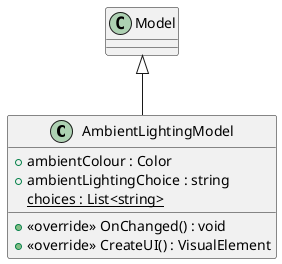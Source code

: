 @startuml
class AmbientLightingModel {
    + ambientColour : Color
    + ambientLightingChoice : string
    {static} choices : List<string>
    + <<override>> OnChanged() : void
    + <<override>> CreateUI() : VisualElement
}
Model <|-- AmbientLightingModel
@enduml
